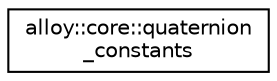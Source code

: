 digraph "Graphical Class Hierarchy"
{
  edge [fontname="Helvetica",fontsize="10",labelfontname="Helvetica",labelfontsize="10"];
  node [fontname="Helvetica",fontsize="10",shape=record];
  rankdir="LR";
  Node1 [label="alloy::core::quaternion\l_constants",height=0.2,width=0.4,color="black", fillcolor="white", style="filled",URL="$db/d94/structalloy_1_1core_1_1quaternion__constants.html"];
}
